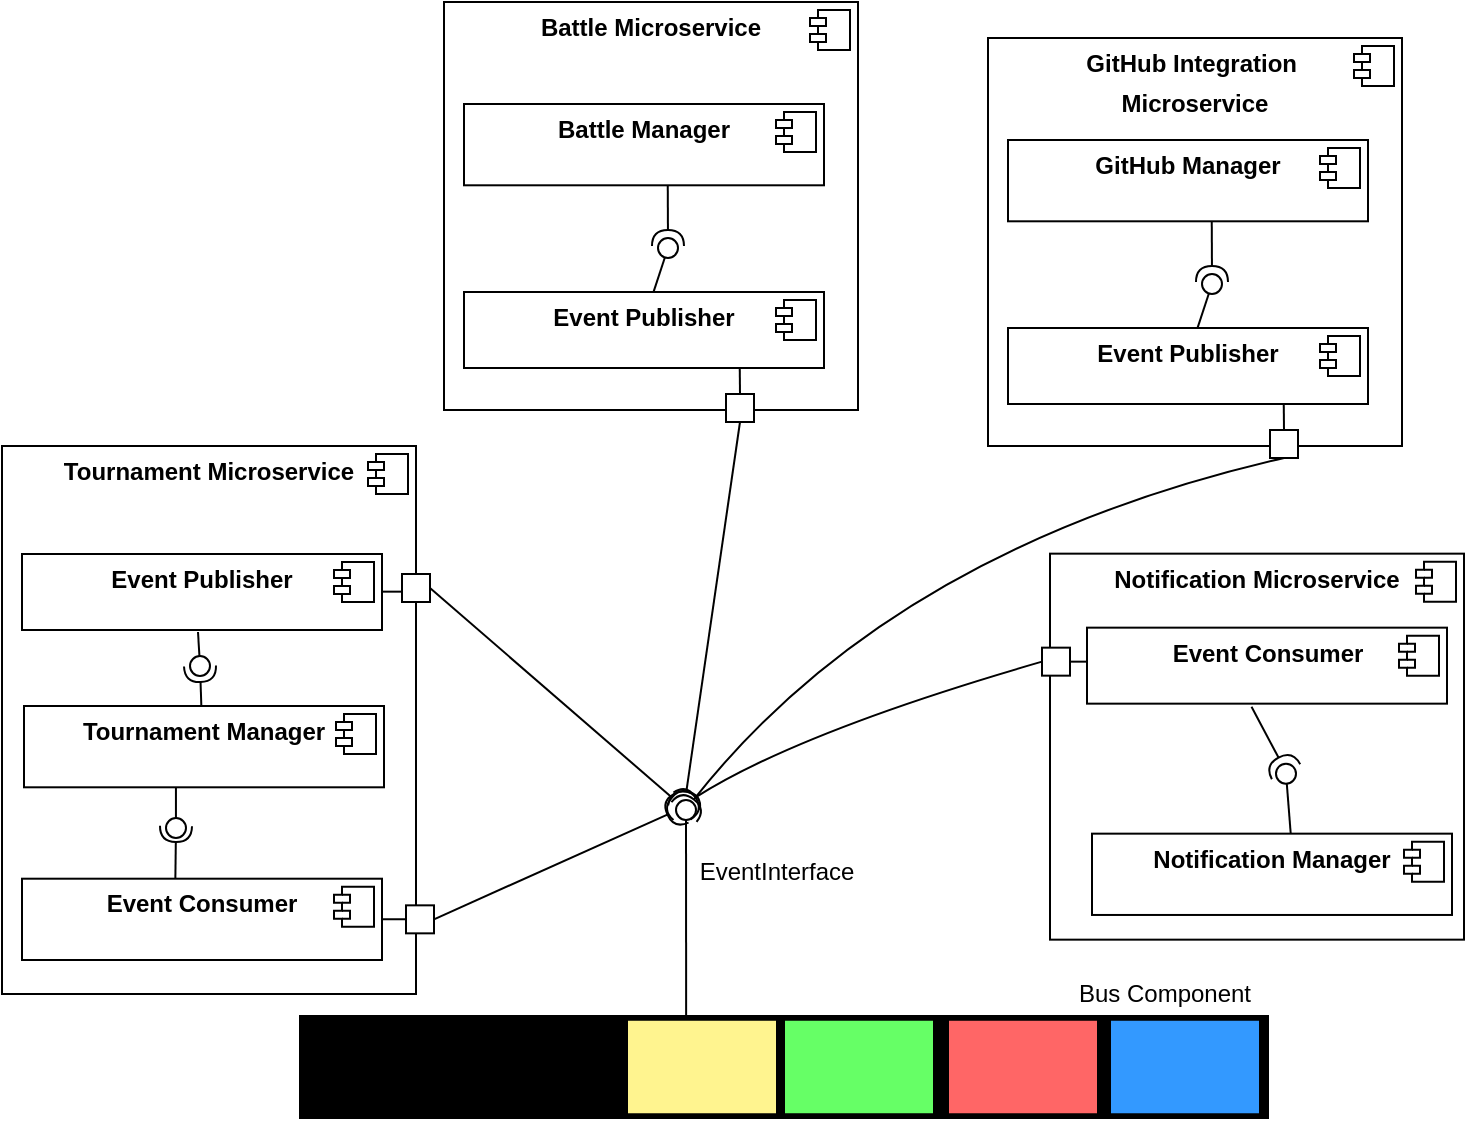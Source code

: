 <mxfile version="22.1.16" type="device">
  <diagram name="Page-1" id="_XcHpkbYL_RwRuIkneWL">
    <mxGraphModel dx="1036" dy="606" grid="0" gridSize="10" guides="1" tooltips="1" connect="1" arrows="1" fold="1" page="1" pageScale="1" pageWidth="850" pageHeight="1100" math="0" shadow="0">
      <root>
        <mxCell id="0" />
        <mxCell id="1" parent="0" />
        <mxCell id="qERPaRYh9d_Ha9c6_5SX-1" value="" style="rounded=0;whiteSpace=wrap;html=1;fillColor=#000000;" parent="1" vertex="1">
          <mxGeometry x="166" y="659" width="484" height="51" as="geometry" />
        </mxCell>
        <mxCell id="qERPaRYh9d_Ha9c6_5SX-2" value="Bus Component" style="text;html=1;align=center;verticalAlign=middle;resizable=0;points=[];autosize=1;strokeColor=none;fillColor=none;" parent="1" vertex="1">
          <mxGeometry x="546" y="634.88" width="104" height="26" as="geometry" />
        </mxCell>
        <mxCell id="qERPaRYh9d_Ha9c6_5SX-3" value="" style="rounded=0;whiteSpace=wrap;html=1;fillColor=#3399FF;" parent="1" vertex="1">
          <mxGeometry x="571" y="660.88" width="75" height="47.25" as="geometry" />
        </mxCell>
        <mxCell id="qERPaRYh9d_Ha9c6_5SX-4" value="" style="rounded=0;whiteSpace=wrap;html=1;fillColor=#FF6666;" parent="1" vertex="1">
          <mxGeometry x="490" y="660.88" width="75" height="47.25" as="geometry" />
        </mxCell>
        <mxCell id="qERPaRYh9d_Ha9c6_5SX-9" value="" style="rounded=0;orthogonalLoop=1;jettySize=auto;html=1;endArrow=halfCircle;endFill=0;endSize=6;strokeWidth=1;sketch=0;" parent="1" source="qERPaRYh9d_Ha9c6_5SX-5" target="qERPaRYh9d_Ha9c6_5SX-11" edge="1">
          <mxGeometry relative="1" as="geometry">
            <mxPoint x="371" y="683" as="sourcePoint" />
          </mxGeometry>
        </mxCell>
        <mxCell id="qERPaRYh9d_Ha9c6_5SX-10" value="" style="rounded=0;orthogonalLoop=1;jettySize=auto;html=1;endArrow=oval;endFill=0;sketch=0;sourcePerimeterSpacing=0;targetPerimeterSpacing=0;endSize=10;exitX=0.399;exitY=0.981;exitDx=0;exitDy=0;exitPerimeter=0;" parent="1" source="qERPaRYh9d_Ha9c6_5SX-1" edge="1">
          <mxGeometry relative="1" as="geometry">
            <mxPoint x="331" y="683" as="sourcePoint" />
            <mxPoint x="359" y="556" as="targetPoint" />
          </mxGeometry>
        </mxCell>
        <mxCell id="qERPaRYh9d_Ha9c6_5SX-11" value="" style="ellipse;whiteSpace=wrap;html=1;align=center;aspect=fixed;fillColor=none;strokeColor=none;resizable=0;perimeter=centerPerimeter;rotatable=0;allowArrows=0;points=[];outlineConnect=1;" parent="1" vertex="1">
          <mxGeometry x="346" y="678" width="10" height="10" as="geometry" />
        </mxCell>
        <mxCell id="qERPaRYh9d_Ha9c6_5SX-12" value="EventInterface" style="text;html=1;align=center;verticalAlign=middle;resizable=0;points=[];autosize=1;strokeColor=none;fillColor=none;" parent="1" vertex="1">
          <mxGeometry x="356.5" y="574" width="95" height="26" as="geometry" />
        </mxCell>
        <mxCell id="qERPaRYh9d_Ha9c6_5SX-55" value="" style="group" parent="1" vertex="1" connectable="0">
          <mxGeometry x="17" y="397" width="207" height="251" as="geometry" />
        </mxCell>
        <mxCell id="qERPaRYh9d_Ha9c6_5SX-13" value="&lt;p style=&quot;margin:0px;margin-top:6px;text-align:center;&quot;&gt;&lt;b&gt;Tournament Microservice&lt;/b&gt;&lt;/p&gt;" style="align=left;overflow=fill;html=1;dropTarget=0;whiteSpace=wrap;" parent="qERPaRYh9d_Ha9c6_5SX-55" vertex="1">
          <mxGeometry y="-23" width="207" height="274" as="geometry" />
        </mxCell>
        <mxCell id="qERPaRYh9d_Ha9c6_5SX-14" value="" style="shape=component;jettyWidth=8;jettyHeight=4;" parent="qERPaRYh9d_Ha9c6_5SX-13" vertex="1">
          <mxGeometry x="1" width="20" height="20" relative="1" as="geometry">
            <mxPoint x="-24" y="4" as="offset" />
          </mxGeometry>
        </mxCell>
        <mxCell id="qERPaRYh9d_Ha9c6_5SX-15" value="&lt;p style=&quot;margin:0px;margin-top:6px;text-align:center;&quot;&gt;&lt;b style=&quot;border-color: var(--border-color);&quot;&gt;Event Publisher&lt;/b&gt;&lt;br&gt;&lt;/p&gt;" style="align=left;overflow=fill;html=1;dropTarget=0;whiteSpace=wrap;" parent="qERPaRYh9d_Ha9c6_5SX-55" vertex="1">
          <mxGeometry x="10" y="31" width="180" height="38" as="geometry" />
        </mxCell>
        <mxCell id="qERPaRYh9d_Ha9c6_5SX-16" value="" style="shape=component;jettyWidth=8;jettyHeight=4;" parent="qERPaRYh9d_Ha9c6_5SX-15" vertex="1">
          <mxGeometry x="1" width="20" height="20" relative="1" as="geometry">
            <mxPoint x="-24" y="4" as="offset" />
          </mxGeometry>
        </mxCell>
        <mxCell id="qERPaRYh9d_Ha9c6_5SX-56" value="&lt;p style=&quot;margin:0px;margin-top:6px;text-align:center;&quot;&gt;&lt;b style=&quot;border-color: var(--border-color);&quot;&gt;Event Consumer&lt;/b&gt;&lt;br&gt;&lt;/p&gt;" style="align=left;overflow=fill;html=1;dropTarget=0;whiteSpace=wrap;" parent="qERPaRYh9d_Ha9c6_5SX-55" vertex="1">
          <mxGeometry x="10" y="193.35" width="180" height="40.65" as="geometry" />
        </mxCell>
        <mxCell id="qERPaRYh9d_Ha9c6_5SX-57" value="" style="shape=component;jettyWidth=8;jettyHeight=4;" parent="qERPaRYh9d_Ha9c6_5SX-56" vertex="1">
          <mxGeometry x="1" width="20" height="20" relative="1" as="geometry">
            <mxPoint x="-24" y="4" as="offset" />
          </mxGeometry>
        </mxCell>
        <mxCell id="qERPaRYh9d_Ha9c6_5SX-60" value="" style="rounded=0;orthogonalLoop=1;jettySize=auto;html=1;endArrow=halfCircle;endFill=0;endSize=6;strokeWidth=1;sketch=0;exitX=0.426;exitY=0.053;exitDx=0;exitDy=0;exitPerimeter=0;" parent="qERPaRYh9d_Ha9c6_5SX-55" edge="1">
          <mxGeometry relative="1" as="geometry">
            <mxPoint x="86.68" y="193.354" as="sourcePoint" />
            <mxPoint x="87" y="167" as="targetPoint" />
          </mxGeometry>
        </mxCell>
        <mxCell id="qERPaRYh9d_Ha9c6_5SX-87" value="" style="endArrow=none;html=1;rounded=0;entryX=0;entryY=0.5;entryDx=0;entryDy=0;exitX=1;exitY=0.5;exitDx=0;exitDy=0;" parent="qERPaRYh9d_Ha9c6_5SX-55" edge="1">
          <mxGeometry width="50" height="50" relative="1" as="geometry">
            <mxPoint x="190" y="49.83" as="sourcePoint" />
            <mxPoint x="200" y="49.83" as="targetPoint" />
          </mxGeometry>
        </mxCell>
        <mxCell id="qERPaRYh9d_Ha9c6_5SX-88" value="" style="rounded=0;orthogonalLoop=1;jettySize=auto;html=1;endArrow=halfCircle;endFill=0;endSize=6;strokeWidth=1;sketch=0;exitX=0.426;exitY=0.053;exitDx=0;exitDy=0;exitPerimeter=0;" parent="qERPaRYh9d_Ha9c6_5SX-55" edge="1">
          <mxGeometry relative="1" as="geometry">
            <mxPoint x="99.69" y="107.334" as="sourcePoint" />
            <mxPoint x="99" y="87" as="targetPoint" />
          </mxGeometry>
        </mxCell>
        <mxCell id="qERPaRYh9d_Ha9c6_5SX-89" value="" style="rounded=0;orthogonalLoop=1;jettySize=auto;html=1;endArrow=oval;endFill=0;sketch=0;sourcePerimeterSpacing=0;targetPerimeterSpacing=0;endSize=10;" parent="qERPaRYh9d_Ha9c6_5SX-55" edge="1">
          <mxGeometry relative="1" as="geometry">
            <mxPoint x="98" y="70" as="sourcePoint" />
            <mxPoint x="99" y="87" as="targetPoint" />
          </mxGeometry>
        </mxCell>
        <mxCell id="qERPaRYh9d_Ha9c6_5SX-61" value="" style="rounded=0;orthogonalLoop=1;jettySize=auto;html=1;endArrow=oval;endFill=0;sketch=0;sourcePerimeterSpacing=0;targetPerimeterSpacing=0;endSize=10;exitX=0.422;exitY=1.009;exitDx=0;exitDy=0;exitPerimeter=0;" parent="1" source="qERPaRYh9d_Ha9c6_5SX-58" edge="1">
          <mxGeometry relative="1" as="geometry">
            <mxPoint x="105" y="528" as="sourcePoint" />
            <mxPoint x="104" y="565" as="targetPoint" />
          </mxGeometry>
        </mxCell>
        <mxCell id="qERPaRYh9d_Ha9c6_5SX-62" value="" style="ellipse;whiteSpace=wrap;html=1;align=center;aspect=fixed;fillColor=none;strokeColor=none;resizable=0;perimeter=centerPerimeter;rotatable=0;allowArrows=0;points=[];outlineConnect=1;" parent="1" vertex="1">
          <mxGeometry x="398" y="574" width="10" height="10" as="geometry" />
        </mxCell>
        <mxCell id="qERPaRYh9d_Ha9c6_5SX-63" value="" style="whiteSpace=wrap;html=1;aspect=fixed;" parent="1" vertex="1">
          <mxGeometry x="217" y="438" width="14" height="14" as="geometry" />
        </mxCell>
        <mxCell id="qERPaRYh9d_Ha9c6_5SX-64" value="" style="whiteSpace=wrap;html=1;aspect=fixed;" parent="1" vertex="1">
          <mxGeometry x="219" y="603.67" width="14" height="14" as="geometry" />
        </mxCell>
        <mxCell id="qERPaRYh9d_Ha9c6_5SX-65" value="" style="endArrow=none;html=1;rounded=0;entryX=0;entryY=0.5;entryDx=0;entryDy=0;exitX=1;exitY=0.5;exitDx=0;exitDy=0;" parent="1" source="qERPaRYh9d_Ha9c6_5SX-56" target="qERPaRYh9d_Ha9c6_5SX-64" edge="1">
          <mxGeometry width="50" height="50" relative="1" as="geometry">
            <mxPoint x="302" y="574" as="sourcePoint" />
            <mxPoint x="352" y="524" as="targetPoint" />
          </mxGeometry>
        </mxCell>
        <mxCell id="qERPaRYh9d_Ha9c6_5SX-68" value="" style="rounded=0;orthogonalLoop=1;jettySize=auto;html=1;endArrow=halfCircle;endFill=0;endSize=6;strokeWidth=1;sketch=0;fontSize=12;curved=1;exitX=1;exitY=0.5;exitDx=0;exitDy=0;" parent="1" source="qERPaRYh9d_Ha9c6_5SX-63" edge="1">
          <mxGeometry relative="1" as="geometry">
            <mxPoint x="379" y="527" as="sourcePoint" />
            <mxPoint x="358" y="555" as="targetPoint" />
          </mxGeometry>
        </mxCell>
        <mxCell id="qERPaRYh9d_Ha9c6_5SX-69" value="" style="ellipse;whiteSpace=wrap;html=1;align=center;aspect=fixed;fillColor=none;strokeColor=none;resizable=0;perimeter=centerPerimeter;rotatable=0;allowArrows=0;points=[];outlineConnect=1;" parent="1" vertex="1">
          <mxGeometry x="354" y="522" width="10" height="10" as="geometry" />
        </mxCell>
        <mxCell id="qERPaRYh9d_Ha9c6_5SX-70" value="" style="rounded=0;orthogonalLoop=1;jettySize=auto;html=1;endArrow=halfCircle;endFill=0;endSize=6;strokeWidth=1;sketch=0;fontSize=12;curved=1;exitX=1;exitY=0.5;exitDx=0;exitDy=0;" parent="1" source="qERPaRYh9d_Ha9c6_5SX-64" edge="1">
          <mxGeometry relative="1" as="geometry">
            <mxPoint x="379" y="527" as="sourcePoint" />
            <mxPoint x="357" y="555" as="targetPoint" />
          </mxGeometry>
        </mxCell>
        <mxCell id="qERPaRYh9d_Ha9c6_5SX-71" value="" style="ellipse;whiteSpace=wrap;html=1;align=center;aspect=fixed;fillColor=none;strokeColor=none;resizable=0;perimeter=centerPerimeter;rotatable=0;allowArrows=0;points=[];outlineConnect=1;" parent="1" vertex="1">
          <mxGeometry x="354" y="522" width="10" height="10" as="geometry" />
        </mxCell>
        <mxCell id="qERPaRYh9d_Ha9c6_5SX-58" value="&lt;p style=&quot;margin:0px;margin-top:6px;text-align:center;&quot;&gt;&lt;b style=&quot;border-color: var(--border-color);&quot;&gt;Tournament Manager&lt;/b&gt;&lt;/p&gt;" style="align=left;overflow=fill;html=1;dropTarget=0;whiteSpace=wrap;" parent="1" vertex="1">
          <mxGeometry x="28" y="504" width="180" height="40.65" as="geometry" />
        </mxCell>
        <mxCell id="qERPaRYh9d_Ha9c6_5SX-59" value="" style="shape=component;jettyWidth=8;jettyHeight=4;" parent="qERPaRYh9d_Ha9c6_5SX-58" vertex="1">
          <mxGeometry x="1" width="20" height="20" relative="1" as="geometry">
            <mxPoint x="-24" y="4" as="offset" />
          </mxGeometry>
        </mxCell>
        <mxCell id="qERPaRYh9d_Ha9c6_5SX-94" value="" style="ellipse;whiteSpace=wrap;html=1;align=center;aspect=fixed;fillColor=none;strokeColor=none;resizable=0;perimeter=centerPerimeter;rotatable=0;allowArrows=0;points=[];outlineConnect=1;" parent="1" vertex="1">
          <mxGeometry x="325" y="410" width="10" height="10" as="geometry" />
        </mxCell>
        <mxCell id="qERPaRYh9d_Ha9c6_5SX-95" value="" style="rounded=0;orthogonalLoop=1;jettySize=auto;html=1;endArrow=halfCircle;endFill=0;endSize=6;strokeWidth=1;sketch=0;fontSize=12;curved=1;exitX=0.5;exitY=1;exitDx=0;exitDy=0;" parent="1" source="qERPaRYh9d_Ha9c6_5SX-81" edge="1">
          <mxGeometry relative="1" as="geometry">
            <mxPoint x="347" y="257" as="sourcePoint" />
            <mxPoint x="358" y="554.8" as="targetPoint" />
            <Array as="points" />
          </mxGeometry>
        </mxCell>
        <mxCell id="qERPaRYh9d_Ha9c6_5SX-84" value="&lt;p style=&quot;margin:0px;margin-top:6px;text-align:center;&quot;&gt;&lt;b&gt;Battle Microservice&lt;/b&gt;&lt;/p&gt;" style="align=left;overflow=fill;html=1;dropTarget=0;whiteSpace=wrap;" parent="1" vertex="1">
          <mxGeometry x="238" y="152" width="207" height="204" as="geometry" />
        </mxCell>
        <mxCell id="qERPaRYh9d_Ha9c6_5SX-85" value="" style="shape=component;jettyWidth=8;jettyHeight=4;" parent="qERPaRYh9d_Ha9c6_5SX-84" vertex="1">
          <mxGeometry x="1" width="20" height="20" relative="1" as="geometry">
            <mxPoint x="-24" y="4" as="offset" />
          </mxGeometry>
        </mxCell>
        <mxCell id="qERPaRYh9d_Ha9c6_5SX-73" value="&lt;p style=&quot;margin:0px;margin-top:6px;text-align:center;&quot;&gt;&lt;b style=&quot;border-color: var(--border-color);&quot;&gt;Event Publisher&lt;/b&gt;&lt;br&gt;&lt;/p&gt;" style="align=left;overflow=fill;html=1;dropTarget=0;whiteSpace=wrap;" parent="1" vertex="1">
          <mxGeometry x="248" y="297" width="180" height="38" as="geometry" />
        </mxCell>
        <mxCell id="qERPaRYh9d_Ha9c6_5SX-74" value="" style="shape=component;jettyWidth=8;jettyHeight=4;" parent="qERPaRYh9d_Ha9c6_5SX-73" vertex="1">
          <mxGeometry x="1" width="20" height="20" relative="1" as="geometry">
            <mxPoint x="-24" y="4" as="offset" />
          </mxGeometry>
        </mxCell>
        <mxCell id="qERPaRYh9d_Ha9c6_5SX-77" value="" style="endArrow=none;html=1;rounded=0;entryX=0.5;entryY=0;entryDx=0;entryDy=0;exitX=0.766;exitY=1.005;exitDx=0;exitDy=0;exitPerimeter=0;" parent="1" source="qERPaRYh9d_Ha9c6_5SX-73" target="qERPaRYh9d_Ha9c6_5SX-81" edge="1">
          <mxGeometry width="50" height="50" relative="1" as="geometry">
            <mxPoint x="380" y="317" as="sourcePoint" />
            <mxPoint x="390" y="317" as="targetPoint" />
          </mxGeometry>
        </mxCell>
        <mxCell id="qERPaRYh9d_Ha9c6_5SX-92" value="" style="rounded=0;orthogonalLoop=1;jettySize=auto;html=1;endArrow=halfCircle;endFill=0;endSize=6;strokeWidth=1;sketch=0;exitX=0.566;exitY=0.988;exitDx=0;exitDy=0;exitPerimeter=0;" parent="1" source="qERPaRYh9d_Ha9c6_5SX-90" edge="1">
          <mxGeometry relative="1" as="geometry">
            <mxPoint x="353" y="292" as="sourcePoint" />
            <mxPoint x="350" y="274" as="targetPoint" />
          </mxGeometry>
        </mxCell>
        <mxCell id="qERPaRYh9d_Ha9c6_5SX-81" value="" style="whiteSpace=wrap;html=1;aspect=fixed;" parent="1" vertex="1">
          <mxGeometry x="379" y="348" width="14" height="14" as="geometry" />
        </mxCell>
        <mxCell id="qERPaRYh9d_Ha9c6_5SX-90" value="&lt;p style=&quot;margin:0px;margin-top:6px;text-align:center;&quot;&gt;&lt;b&gt;Battle Manager&lt;/b&gt;&lt;/p&gt;" style="align=left;overflow=fill;html=1;dropTarget=0;whiteSpace=wrap;" parent="1" vertex="1">
          <mxGeometry x="248" y="203" width="180" height="40.65" as="geometry" />
        </mxCell>
        <mxCell id="qERPaRYh9d_Ha9c6_5SX-91" value="" style="shape=component;jettyWidth=8;jettyHeight=4;" parent="qERPaRYh9d_Ha9c6_5SX-90" vertex="1">
          <mxGeometry x="1" width="20" height="20" relative="1" as="geometry">
            <mxPoint x="-24" y="4" as="offset" />
          </mxGeometry>
        </mxCell>
        <mxCell id="qERPaRYh9d_Ha9c6_5SX-93" value="" style="rounded=0;orthogonalLoop=1;jettySize=auto;html=1;endArrow=oval;endFill=0;sketch=0;sourcePerimeterSpacing=0;targetPerimeterSpacing=0;endSize=10;exitX=0.527;exitY=-0.008;exitDx=0;exitDy=0;exitPerimeter=0;" parent="1" source="qERPaRYh9d_Ha9c6_5SX-73" edge="1">
          <mxGeometry relative="1" as="geometry">
            <mxPoint x="348" y="269" as="sourcePoint" />
            <mxPoint x="350" y="275" as="targetPoint" />
          </mxGeometry>
        </mxCell>
        <mxCell id="qERPaRYh9d_Ha9c6_5SX-96" value="" style="ellipse;whiteSpace=wrap;html=1;align=center;aspect=fixed;fillColor=none;strokeColor=none;resizable=0;perimeter=centerPerimeter;rotatable=0;allowArrows=0;points=[];outlineConnect=1;" parent="1" vertex="1">
          <mxGeometry x="362" y="297" width="10" height="10" as="geometry" />
        </mxCell>
        <mxCell id="qERPaRYh9d_Ha9c6_5SX-100" value="&lt;p style=&quot;margin:0px;margin-top:6px;text-align:center;&quot;&gt;&lt;b&gt;Notification Microservice&lt;/b&gt;&lt;/p&gt;" style="align=left;overflow=fill;html=1;dropTarget=0;whiteSpace=wrap;" parent="1" vertex="1">
          <mxGeometry x="541" y="427.83" width="207" height="193" as="geometry" />
        </mxCell>
        <mxCell id="qERPaRYh9d_Ha9c6_5SX-101" value="" style="shape=component;jettyWidth=8;jettyHeight=4;" parent="qERPaRYh9d_Ha9c6_5SX-100" vertex="1">
          <mxGeometry x="1" width="20" height="20" relative="1" as="geometry">
            <mxPoint x="-24" y="4" as="offset" />
          </mxGeometry>
        </mxCell>
        <mxCell id="qERPaRYh9d_Ha9c6_5SX-102" value="&lt;p style=&quot;margin:0px;margin-top:6px;text-align:center;&quot;&gt;&lt;b style=&quot;border-color: var(--border-color);&quot;&gt;Event Consumer&lt;/b&gt;&lt;br&gt;&lt;/p&gt;" style="align=left;overflow=fill;html=1;dropTarget=0;whiteSpace=wrap;" parent="1" vertex="1">
          <mxGeometry x="559.5" y="464.83" width="180" height="38" as="geometry" />
        </mxCell>
        <mxCell id="qERPaRYh9d_Ha9c6_5SX-103" value="" style="shape=component;jettyWidth=8;jettyHeight=4;" parent="qERPaRYh9d_Ha9c6_5SX-102" vertex="1">
          <mxGeometry x="1" width="20" height="20" relative="1" as="geometry">
            <mxPoint x="-24" y="4" as="offset" />
          </mxGeometry>
        </mxCell>
        <mxCell id="qERPaRYh9d_Ha9c6_5SX-104" value="" style="endArrow=none;html=1;rounded=0;entryX=0;entryY=0.5;entryDx=0;entryDy=0;exitX=1;exitY=0.5;exitDx=0;exitDy=0;" parent="1" edge="1">
          <mxGeometry width="50" height="50" relative="1" as="geometry">
            <mxPoint x="550" y="481.83" as="sourcePoint" />
            <mxPoint x="560" y="481.83" as="targetPoint" />
          </mxGeometry>
        </mxCell>
        <mxCell id="qERPaRYh9d_Ha9c6_5SX-105" value="" style="rounded=0;orthogonalLoop=1;jettySize=auto;html=1;endArrow=halfCircle;endFill=0;endSize=6;strokeWidth=1;sketch=0;exitX=0.457;exitY=1.04;exitDx=0;exitDy=0;exitPerimeter=0;" parent="1" source="qERPaRYh9d_Ha9c6_5SX-102" edge="1">
          <mxGeometry relative="1" as="geometry">
            <mxPoint x="661.38" y="570.521" as="sourcePoint" />
            <mxPoint x="659" y="536.83" as="targetPoint" />
          </mxGeometry>
        </mxCell>
        <mxCell id="qERPaRYh9d_Ha9c6_5SX-106" value="" style="whiteSpace=wrap;html=1;aspect=fixed;" parent="1" vertex="1">
          <mxGeometry x="537" y="474.83" width="14" height="14" as="geometry" />
        </mxCell>
        <mxCell id="qERPaRYh9d_Ha9c6_5SX-107" value="&lt;p style=&quot;margin:0px;margin-top:6px;text-align:center;&quot;&gt;&lt;b&gt;Notification Manager&lt;/b&gt;&lt;/p&gt;" style="align=left;overflow=fill;html=1;dropTarget=0;whiteSpace=wrap;" parent="1" vertex="1">
          <mxGeometry x="562" y="567.83" width="180" height="40.65" as="geometry" />
        </mxCell>
        <mxCell id="qERPaRYh9d_Ha9c6_5SX-108" value="" style="shape=component;jettyWidth=8;jettyHeight=4;" parent="qERPaRYh9d_Ha9c6_5SX-107" vertex="1">
          <mxGeometry x="1" width="20" height="20" relative="1" as="geometry">
            <mxPoint x="-24" y="4" as="offset" />
          </mxGeometry>
        </mxCell>
        <mxCell id="qERPaRYh9d_Ha9c6_5SX-109" value="" style="rounded=0;orthogonalLoop=1;jettySize=auto;html=1;endArrow=oval;endFill=0;sketch=0;sourcePerimeterSpacing=0;targetPerimeterSpacing=0;endSize=10;exitX=0.552;exitY=-0.002;exitDx=0;exitDy=0;exitPerimeter=0;" parent="1" source="qERPaRYh9d_Ha9c6_5SX-107" edge="1">
          <mxGeometry relative="1" as="geometry">
            <mxPoint x="656" y="539.83" as="sourcePoint" />
            <mxPoint x="659" y="537.83" as="targetPoint" />
          </mxGeometry>
        </mxCell>
        <mxCell id="qERPaRYh9d_Ha9c6_5SX-110" value="" style="ellipse;whiteSpace=wrap;html=1;align=center;aspect=fixed;fillColor=none;strokeColor=none;resizable=0;perimeter=centerPerimeter;rotatable=0;allowArrows=0;points=[];outlineConnect=1;" parent="1" vertex="1">
          <mxGeometry x="670" y="567.83" width="10" height="10" as="geometry" />
        </mxCell>
        <mxCell id="qERPaRYh9d_Ha9c6_5SX-112" value="" style="rounded=0;orthogonalLoop=1;jettySize=auto;html=1;endArrow=halfCircle;endFill=0;endSize=6;strokeWidth=1;sketch=0;fontSize=12;curved=1;exitX=0;exitY=0.5;exitDx=0;exitDy=0;" parent="1" source="qERPaRYh9d_Ha9c6_5SX-106" edge="1">
          <mxGeometry relative="1" as="geometry">
            <mxPoint x="510" y="248" as="sourcePoint" />
            <mxPoint x="357" y="554" as="targetPoint" />
            <Array as="points">
              <mxPoint x="415" y="517" />
            </Array>
          </mxGeometry>
        </mxCell>
        <mxCell id="qERPaRYh9d_Ha9c6_5SX-113" value="" style="ellipse;whiteSpace=wrap;html=1;align=center;aspect=fixed;fillColor=none;strokeColor=none;resizable=0;perimeter=centerPerimeter;rotatable=0;allowArrows=0;points=[];outlineConnect=1;" parent="1" vertex="1">
          <mxGeometry x="658" y="501.83" width="10" height="10" as="geometry" />
        </mxCell>
        <mxCell id="qERPaRYh9d_Ha9c6_5SX-119" value="" style="rounded=0;orthogonalLoop=1;jettySize=auto;html=1;endArrow=halfCircle;endFill=0;endSize=6;strokeWidth=1;sketch=0;" parent="1" target="qERPaRYh9d_Ha9c6_5SX-5" edge="1">
          <mxGeometry relative="1" as="geometry">
            <mxPoint x="371" y="683" as="sourcePoint" />
            <mxPoint x="351" y="683" as="targetPoint" />
          </mxGeometry>
        </mxCell>
        <mxCell id="qERPaRYh9d_Ha9c6_5SX-5" value="" style="rounded=0;whiteSpace=wrap;html=1;fillColor=#FFF48F;" parent="1" vertex="1">
          <mxGeometry x="329.5" y="660.88" width="75" height="47.25" as="geometry" />
        </mxCell>
        <mxCell id="qERPaRYh9d_Ha9c6_5SX-120" value="" style="rounded=0;whiteSpace=wrap;html=1;fillColor=#66FF66;" parent="1" vertex="1">
          <mxGeometry x="408" y="660.87" width="75" height="47.25" as="geometry" />
        </mxCell>
        <mxCell id="0BFMYBOGxrNuSe4Cw8Jt-3" value="&lt;p style=&quot;margin:0px;margin-top:6px;text-align:center;&quot;&gt;&lt;b&gt;GitHub Integration&amp;nbsp;&lt;/b&gt;&lt;/p&gt;&lt;p style=&quot;margin:0px;margin-top:6px;text-align:center;&quot;&gt;&lt;b&gt;Microservice&lt;/b&gt;&lt;/p&gt;" style="align=left;overflow=fill;html=1;dropTarget=0;whiteSpace=wrap;" vertex="1" parent="1">
          <mxGeometry x="510" y="170" width="207" height="204" as="geometry" />
        </mxCell>
        <mxCell id="0BFMYBOGxrNuSe4Cw8Jt-4" value="" style="shape=component;jettyWidth=8;jettyHeight=4;" vertex="1" parent="0BFMYBOGxrNuSe4Cw8Jt-3">
          <mxGeometry x="1" width="20" height="20" relative="1" as="geometry">
            <mxPoint x="-24" y="4" as="offset" />
          </mxGeometry>
        </mxCell>
        <mxCell id="0BFMYBOGxrNuSe4Cw8Jt-5" value="&lt;p style=&quot;margin:0px;margin-top:6px;text-align:center;&quot;&gt;&lt;b style=&quot;border-color: var(--border-color);&quot;&gt;Event Publisher&lt;/b&gt;&lt;br&gt;&lt;/p&gt;" style="align=left;overflow=fill;html=1;dropTarget=0;whiteSpace=wrap;" vertex="1" parent="1">
          <mxGeometry x="520" y="315" width="180" height="38" as="geometry" />
        </mxCell>
        <mxCell id="0BFMYBOGxrNuSe4Cw8Jt-6" value="" style="shape=component;jettyWidth=8;jettyHeight=4;" vertex="1" parent="0BFMYBOGxrNuSe4Cw8Jt-5">
          <mxGeometry x="1" width="20" height="20" relative="1" as="geometry">
            <mxPoint x="-24" y="4" as="offset" />
          </mxGeometry>
        </mxCell>
        <mxCell id="0BFMYBOGxrNuSe4Cw8Jt-7" value="" style="endArrow=none;html=1;rounded=0;entryX=0.5;entryY=0;entryDx=0;entryDy=0;exitX=0.766;exitY=1.005;exitDx=0;exitDy=0;exitPerimeter=0;" edge="1" source="0BFMYBOGxrNuSe4Cw8Jt-5" target="0BFMYBOGxrNuSe4Cw8Jt-9" parent="1">
          <mxGeometry width="50" height="50" relative="1" as="geometry">
            <mxPoint x="652" y="335" as="sourcePoint" />
            <mxPoint x="662" y="335" as="targetPoint" />
          </mxGeometry>
        </mxCell>
        <mxCell id="0BFMYBOGxrNuSe4Cw8Jt-8" value="" style="rounded=0;orthogonalLoop=1;jettySize=auto;html=1;endArrow=halfCircle;endFill=0;endSize=6;strokeWidth=1;sketch=0;exitX=0.566;exitY=0.988;exitDx=0;exitDy=0;exitPerimeter=0;" edge="1" source="0BFMYBOGxrNuSe4Cw8Jt-10" parent="1">
          <mxGeometry relative="1" as="geometry">
            <mxPoint x="625" y="310" as="sourcePoint" />
            <mxPoint x="622" y="292" as="targetPoint" />
          </mxGeometry>
        </mxCell>
        <mxCell id="0BFMYBOGxrNuSe4Cw8Jt-9" value="" style="whiteSpace=wrap;html=1;aspect=fixed;" vertex="1" parent="1">
          <mxGeometry x="651" y="366" width="14" height="14" as="geometry" />
        </mxCell>
        <mxCell id="0BFMYBOGxrNuSe4Cw8Jt-10" value="&lt;p style=&quot;margin:0px;margin-top:6px;text-align:center;&quot;&gt;&lt;b&gt;GitHub Manager&lt;/b&gt;&lt;/p&gt;" style="align=left;overflow=fill;html=1;dropTarget=0;whiteSpace=wrap;" vertex="1" parent="1">
          <mxGeometry x="520" y="221" width="180" height="40.65" as="geometry" />
        </mxCell>
        <mxCell id="0BFMYBOGxrNuSe4Cw8Jt-11" value="" style="shape=component;jettyWidth=8;jettyHeight=4;" vertex="1" parent="0BFMYBOGxrNuSe4Cw8Jt-10">
          <mxGeometry x="1" width="20" height="20" relative="1" as="geometry">
            <mxPoint x="-24" y="4" as="offset" />
          </mxGeometry>
        </mxCell>
        <mxCell id="0BFMYBOGxrNuSe4Cw8Jt-12" value="" style="rounded=0;orthogonalLoop=1;jettySize=auto;html=1;endArrow=oval;endFill=0;sketch=0;sourcePerimeterSpacing=0;targetPerimeterSpacing=0;endSize=10;exitX=0.527;exitY=-0.008;exitDx=0;exitDy=0;exitPerimeter=0;" edge="1" source="0BFMYBOGxrNuSe4Cw8Jt-5" parent="1">
          <mxGeometry relative="1" as="geometry">
            <mxPoint x="620" y="287" as="sourcePoint" />
            <mxPoint x="622" y="293" as="targetPoint" />
          </mxGeometry>
        </mxCell>
        <mxCell id="0BFMYBOGxrNuSe4Cw8Jt-13" value="" style="ellipse;whiteSpace=wrap;html=1;align=center;aspect=fixed;fillColor=none;strokeColor=none;resizable=0;perimeter=centerPerimeter;rotatable=0;allowArrows=0;points=[];outlineConnect=1;" vertex="1" parent="1">
          <mxGeometry x="634" y="315" width="10" height="10" as="geometry" />
        </mxCell>
        <mxCell id="0BFMYBOGxrNuSe4Cw8Jt-14" value="" style="rounded=0;orthogonalLoop=1;jettySize=auto;html=1;endArrow=halfCircle;endFill=0;endSize=6;strokeWidth=1;sketch=0;fontSize=12;curved=1;exitX=0.5;exitY=1;exitDx=0;exitDy=0;" edge="1" parent="1" source="0BFMYBOGxrNuSe4Cw8Jt-9">
          <mxGeometry relative="1" as="geometry">
            <mxPoint x="445" y="362" as="sourcePoint" />
            <mxPoint x="358" y="557" as="targetPoint" />
            <Array as="points">
              <mxPoint x="462" y="425" />
            </Array>
          </mxGeometry>
        </mxCell>
      </root>
    </mxGraphModel>
  </diagram>
</mxfile>
